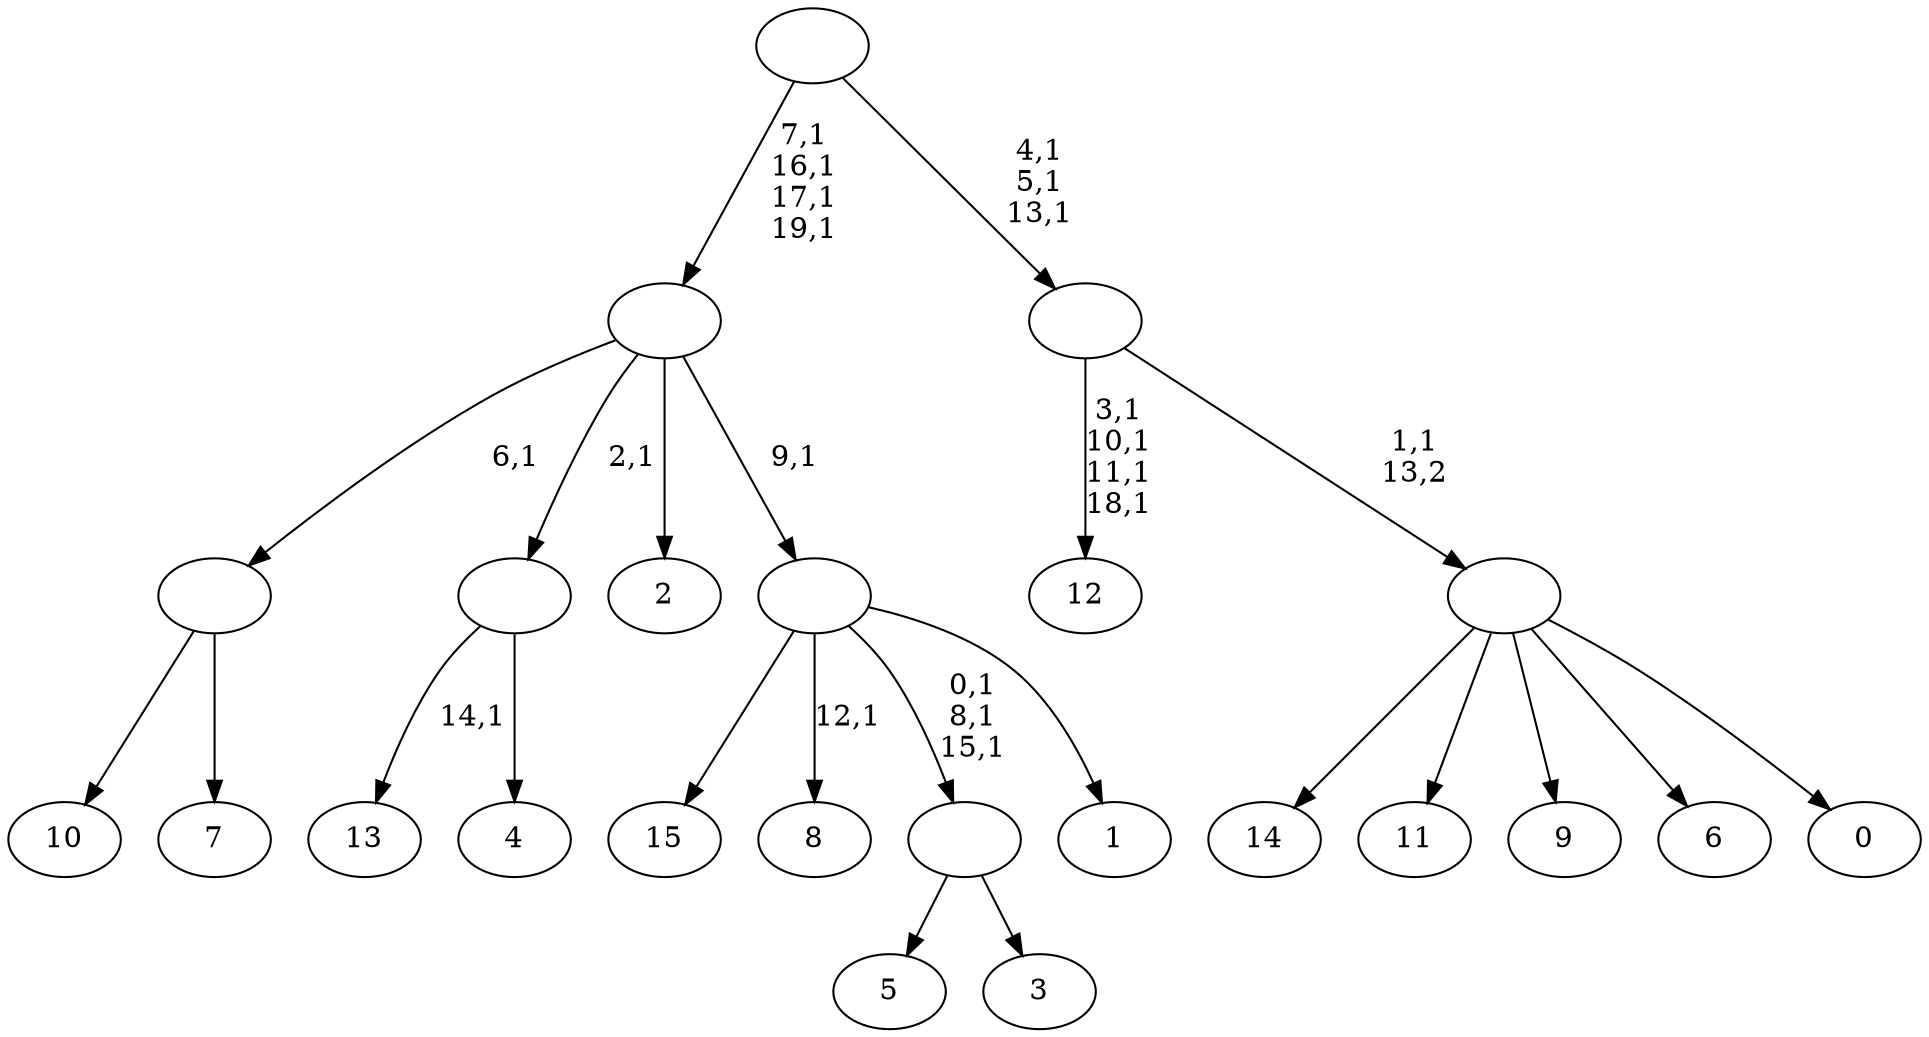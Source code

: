 digraph T {
	36 [label="15"]
	35 [label="14"]
	34 [label="13"]
	32 [label="12"]
	27 [label="11"]
	26 [label="10"]
	25 [label="9"]
	24 [label="8"]
	22 [label="7"]
	21 [label=""]
	20 [label="6"]
	19 [label="5"]
	18 [label="4"]
	17 [label=""]
	16 [label="3"]
	15 [label=""]
	12 [label="2"]
	11 [label="1"]
	10 [label=""]
	9 [label=""]
	5 [label="0"]
	4 [label=""]
	3 [label=""]
	0 [label=""]
	21 -> 26 [label=""]
	21 -> 22 [label=""]
	17 -> 34 [label="14,1"]
	17 -> 18 [label=""]
	15 -> 19 [label=""]
	15 -> 16 [label=""]
	10 -> 15 [label="0,1\n8,1\n15,1"]
	10 -> 24 [label="12,1"]
	10 -> 36 [label=""]
	10 -> 11 [label=""]
	9 -> 21 [label="6,1"]
	9 -> 17 [label="2,1"]
	9 -> 12 [label=""]
	9 -> 10 [label="9,1"]
	4 -> 35 [label=""]
	4 -> 27 [label=""]
	4 -> 25 [label=""]
	4 -> 20 [label=""]
	4 -> 5 [label=""]
	3 -> 32 [label="3,1\n10,1\n11,1\n18,1"]
	3 -> 4 [label="1,1\n13,2"]
	0 -> 3 [label="4,1\n5,1\n13,1"]
	0 -> 9 [label="7,1\n16,1\n17,1\n19,1"]
}
